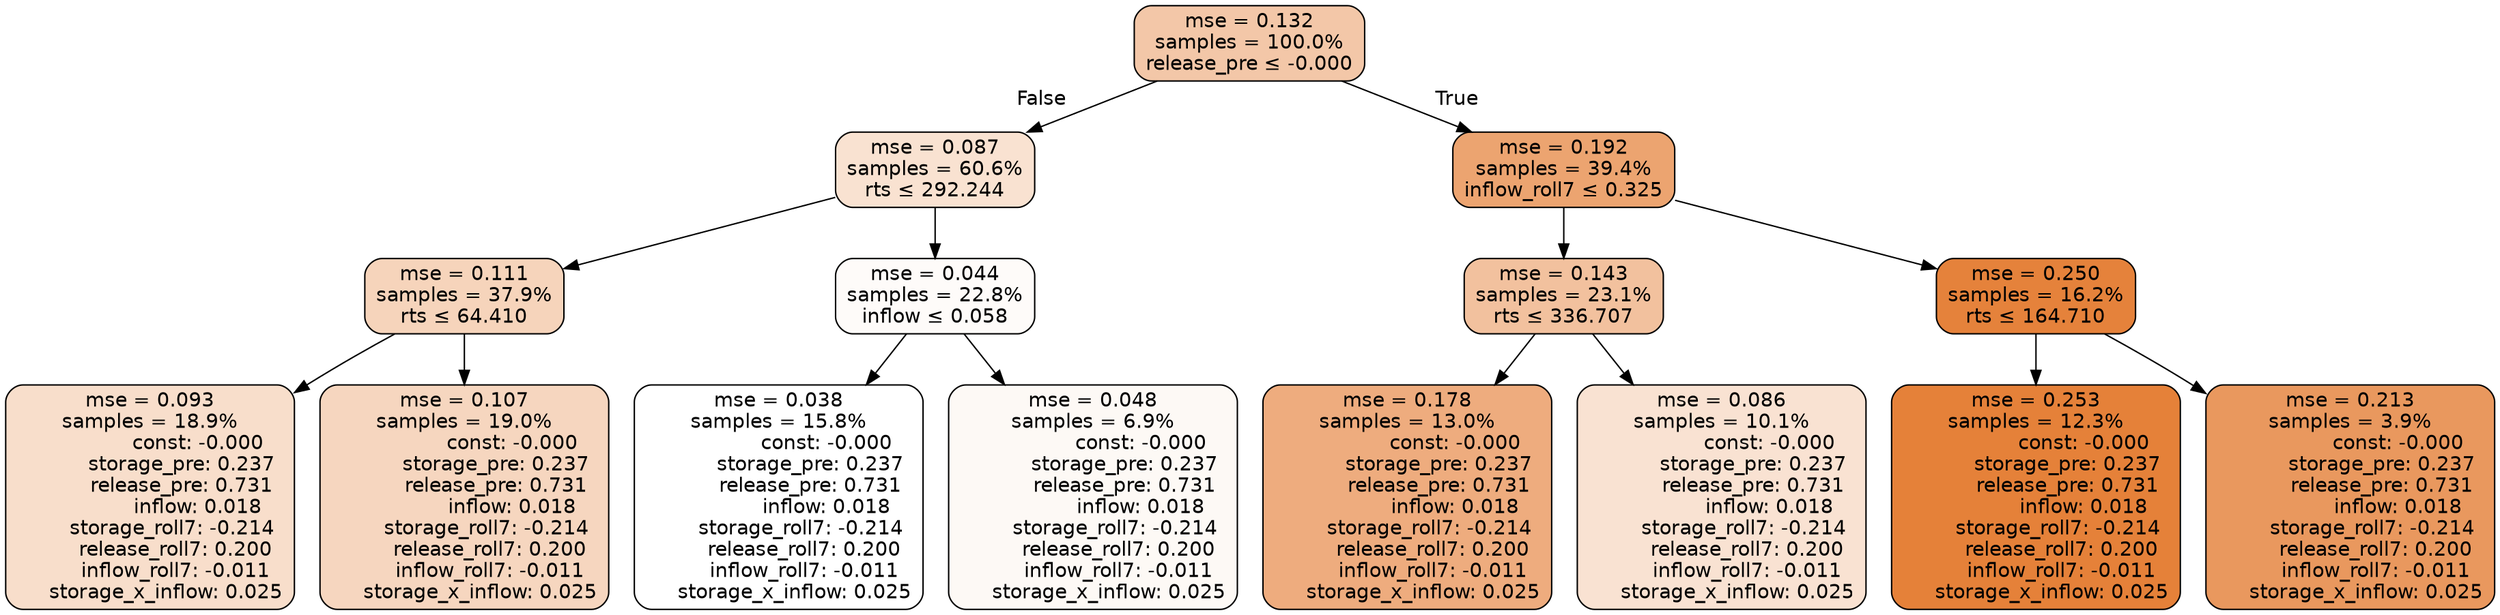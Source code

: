 digraph tree {
node [shape=rectangle, style="filled, rounded", color="black", fontname=helvetica] ;
edge [fontname=helvetica] ;
	"0" [label="mse = 0.132
samples = 100.0%
release_pre &le; -0.000", fillcolor="#f3c7a8"]
	"1" [label="mse = 0.087
samples = 60.6%
rts &le; 292.244", fillcolor="#f9e2d1"]
	"2" [label="mse = 0.111
samples = 37.9%
rts &le; 64.410", fillcolor="#f6d4bb"]
	"3" [label="mse = 0.093
samples = 18.9%
               const: -0.000
          storage_pre: 0.237
          release_pre: 0.731
               inflow: 0.018
       storage_roll7: -0.214
        release_roll7: 0.200
        inflow_roll7: -0.011
     storage_x_inflow: 0.025", fillcolor="#f8decb"]
	"4" [label="mse = 0.107
samples = 19.0%
               const: -0.000
          storage_pre: 0.237
          release_pre: 0.731
               inflow: 0.018
       storage_roll7: -0.214
        release_roll7: 0.200
        inflow_roll7: -0.011
     storage_x_inflow: 0.025", fillcolor="#f6d6bf"]
	"5" [label="mse = 0.044
samples = 22.8%
inflow &le; 0.058", fillcolor="#fefbf9"]
	"6" [label="mse = 0.038
samples = 15.8%
               const: -0.000
          storage_pre: 0.237
          release_pre: 0.731
               inflow: 0.018
       storage_roll7: -0.214
        release_roll7: 0.200
        inflow_roll7: -0.011
     storage_x_inflow: 0.025", fillcolor="#ffffff"]
	"7" [label="mse = 0.048
samples = 6.9%
               const: -0.000
          storage_pre: 0.237
          release_pre: 0.731
               inflow: 0.018
       storage_roll7: -0.214
        release_roll7: 0.200
        inflow_roll7: -0.011
     storage_x_inflow: 0.025", fillcolor="#fdf9f5"]
	"8" [label="mse = 0.192
samples = 39.4%
inflow_roll7 &le; 0.325", fillcolor="#eca470"]
	"9" [label="mse = 0.143
samples = 23.1%
rts &le; 336.707", fillcolor="#f2c19e"]
	"10" [label="mse = 0.178
samples = 13.0%
               const: -0.000
          storage_pre: 0.237
          release_pre: 0.731
               inflow: 0.018
       storage_roll7: -0.214
        release_roll7: 0.200
        inflow_roll7: -0.011
     storage_x_inflow: 0.025", fillcolor="#eeac7e"]
	"11" [label="mse = 0.086
samples = 10.1%
               const: -0.000
          storage_pre: 0.237
          release_pre: 0.731
               inflow: 0.018
       storage_roll7: -0.214
        release_roll7: 0.200
        inflow_roll7: -0.011
     storage_x_inflow: 0.025", fillcolor="#f9e2d2"]
	"12" [label="mse = 0.250
samples = 16.2%
rts &le; 164.710", fillcolor="#e5823b"]
	"13" [label="mse = 0.253
samples = 12.3%
               const: -0.000
          storage_pre: 0.237
          release_pre: 0.731
               inflow: 0.018
       storage_roll7: -0.214
        release_roll7: 0.200
        inflow_roll7: -0.011
     storage_x_inflow: 0.025", fillcolor="#e58139"]
	"14" [label="mse = 0.213
samples = 3.9%
               const: -0.000
          storage_pre: 0.237
          release_pre: 0.731
               inflow: 0.018
       storage_roll7: -0.214
        release_roll7: 0.200
        inflow_roll7: -0.011
     storage_x_inflow: 0.025", fillcolor="#e9985e"]

	"0" -> "1" [labeldistance=2.5, labelangle=45, headlabel="False"]
	"1" -> "2"
	"2" -> "3"
	"2" -> "4"
	"1" -> "5"
	"5" -> "6"
	"5" -> "7"
	"0" -> "8" [labeldistance=2.5, labelangle=-45, headlabel="True"]
	"8" -> "9"
	"9" -> "10"
	"9" -> "11"
	"8" -> "12"
	"12" -> "13"
	"12" -> "14"
}